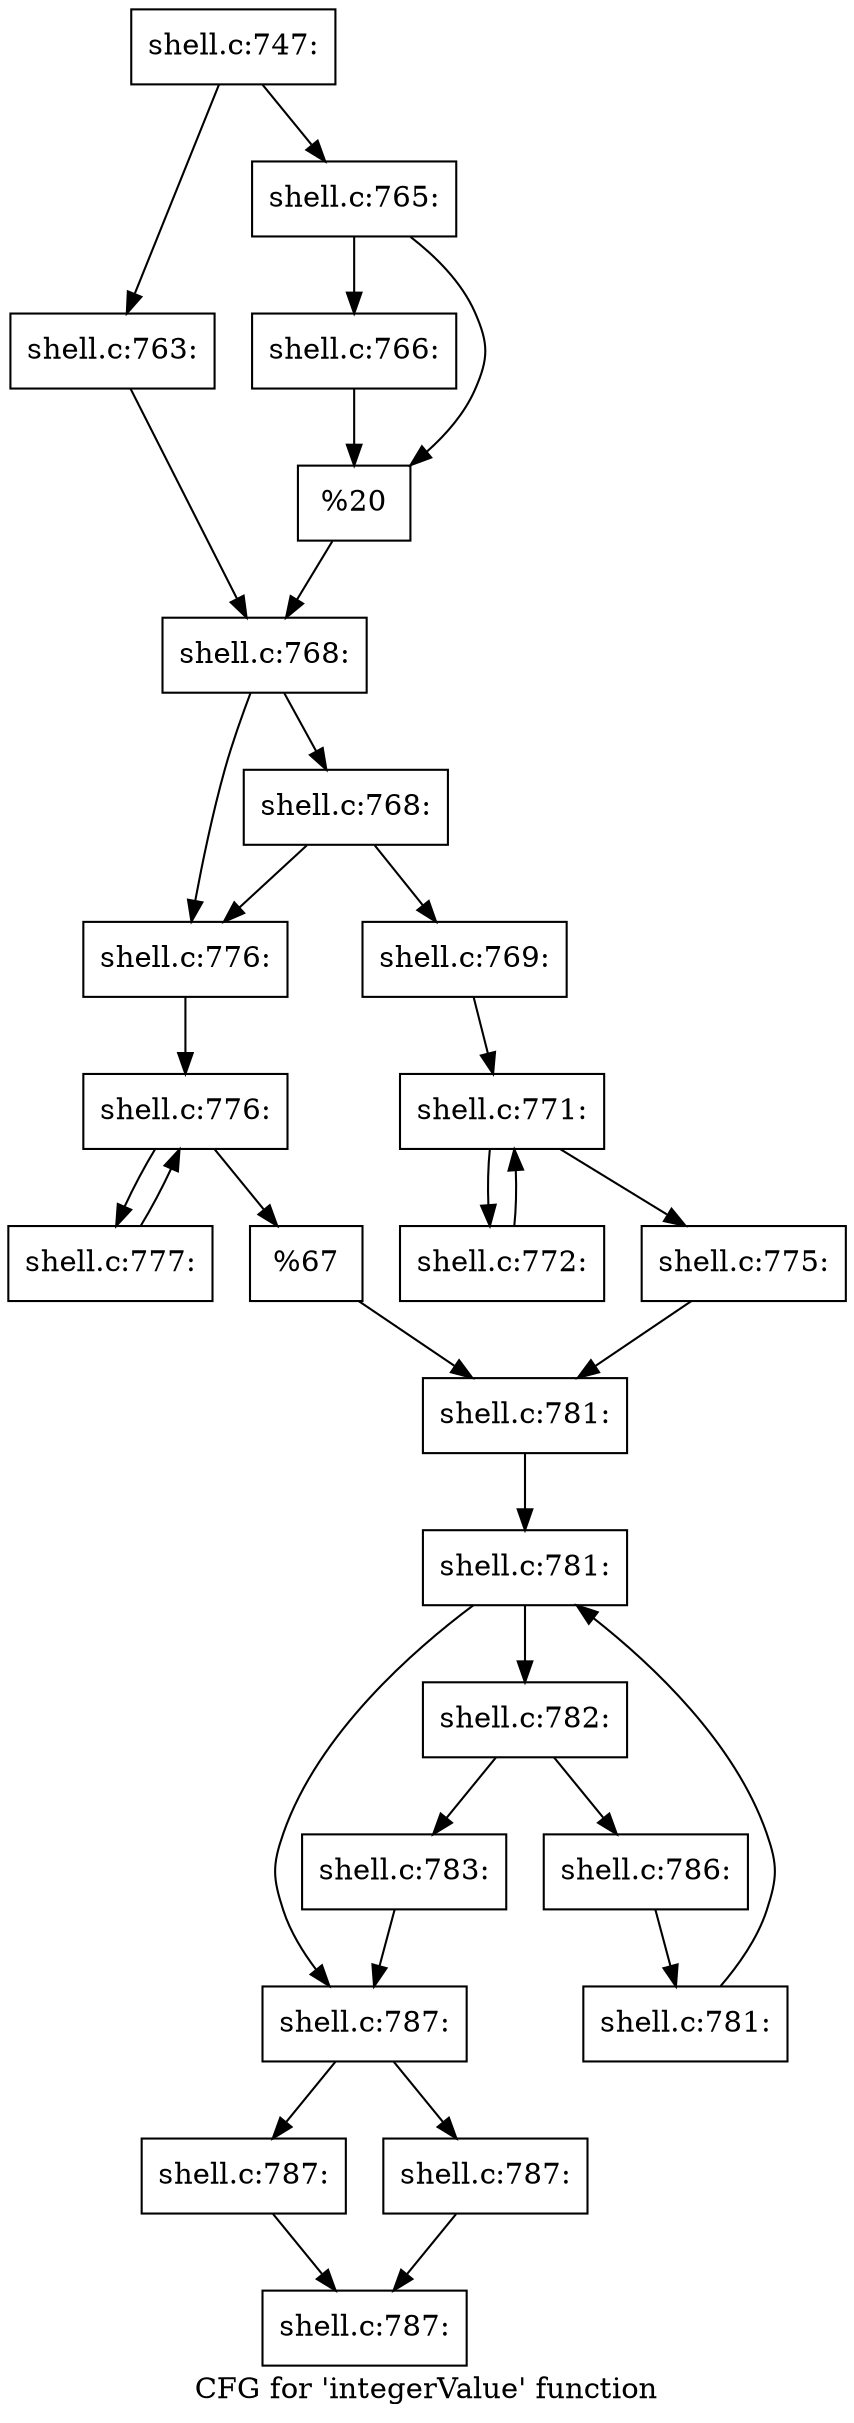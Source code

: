 digraph "CFG for 'integerValue' function" {
	label="CFG for 'integerValue' function";

	Node0x560276d9f750 [shape=record,label="{shell.c:747:}"];
	Node0x560276d9f750 -> Node0x560276da4790;
	Node0x560276d9f750 -> Node0x560276da4830;
	Node0x560276da4790 [shape=record,label="{shell.c:763:}"];
	Node0x560276da4790 -> Node0x560276da47e0;
	Node0x560276da4830 [shape=record,label="{shell.c:765:}"];
	Node0x560276da4830 -> Node0x560276da5170;
	Node0x560276da4830 -> Node0x560276da51c0;
	Node0x560276da5170 [shape=record,label="{shell.c:766:}"];
	Node0x560276da5170 -> Node0x560276da51c0;
	Node0x560276da51c0 [shape=record,label="{%20}"];
	Node0x560276da51c0 -> Node0x560276da47e0;
	Node0x560276da47e0 [shape=record,label="{shell.c:768:}"];
	Node0x560276da47e0 -> Node0x560276da5ba0;
	Node0x560276da47e0 -> Node0x560276da5b50;
	Node0x560276da5ba0 [shape=record,label="{shell.c:768:}"];
	Node0x560276da5ba0 -> Node0x560276da5ab0;
	Node0x560276da5ba0 -> Node0x560276da5b50;
	Node0x560276da5ab0 [shape=record,label="{shell.c:769:}"];
	Node0x560276da5ab0 -> Node0x560276da69c0;
	Node0x560276da69c0 [shape=record,label="{shell.c:771:}"];
	Node0x560276da69c0 -> Node0x5602761ae7e0;
	Node0x560276da69c0 -> Node0x560276da6b20;
	Node0x5602761ae7e0 [shape=record,label="{shell.c:772:}"];
	Node0x5602761ae7e0 -> Node0x560276da69c0;
	Node0x560276da6b20 [shape=record,label="{shell.c:775:}"];
	Node0x560276da6b20 -> Node0x560276da5b00;
	Node0x560276da5b50 [shape=record,label="{shell.c:776:}"];
	Node0x560276da5b50 -> Node0x560276da7330;
	Node0x560276da7330 [shape=record,label="{shell.c:776:}"];
	Node0x560276da7330 -> Node0x560276da82f0;
	Node0x560276da7330 -> Node0x560276da7ec0;
	Node0x560276da82f0 [shape=record,label="{shell.c:777:}"];
	Node0x560276da82f0 -> Node0x560276da7330;
	Node0x560276da7ec0 [shape=record,label="{%67}"];
	Node0x560276da7ec0 -> Node0x560276da5b00;
	Node0x560276da5b00 [shape=record,label="{shell.c:781:}"];
	Node0x560276da5b00 -> Node0x560276da90b0;
	Node0x560276da90b0 [shape=record,label="{shell.c:781:}"];
	Node0x560276da90b0 -> Node0x560276da92d0;
	Node0x560276da90b0 -> Node0x560276da8f00;
	Node0x560276da92d0 [shape=record,label="{shell.c:782:}"];
	Node0x560276da92d0 -> Node0x560276da96e0;
	Node0x560276da92d0 -> Node0x560276da9730;
	Node0x560276da96e0 [shape=record,label="{shell.c:783:}"];
	Node0x560276da96e0 -> Node0x560276da8f00;
	Node0x560276da9730 [shape=record,label="{shell.c:786:}"];
	Node0x560276da9730 -> Node0x560276da9240;
	Node0x560276da9240 [shape=record,label="{shell.c:781:}"];
	Node0x560276da9240 -> Node0x560276da90b0;
	Node0x560276da8f00 [shape=record,label="{shell.c:787:}"];
	Node0x560276da8f00 -> Node0x560276daa900;
	Node0x560276da8f00 -> Node0x560276daa950;
	Node0x560276daa900 [shape=record,label="{shell.c:787:}"];
	Node0x560276daa900 -> Node0x560276daa9a0;
	Node0x560276daa950 [shape=record,label="{shell.c:787:}"];
	Node0x560276daa950 -> Node0x560276daa9a0;
	Node0x560276daa9a0 [shape=record,label="{shell.c:787:}"];
}
